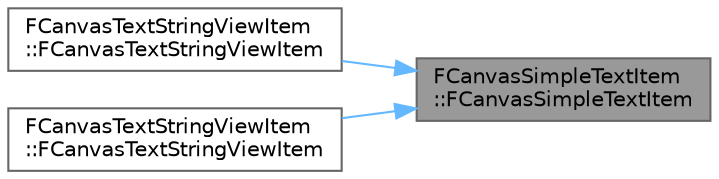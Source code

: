 digraph "FCanvasSimpleTextItem::FCanvasSimpleTextItem"
{
 // INTERACTIVE_SVG=YES
 // LATEX_PDF_SIZE
  bgcolor="transparent";
  edge [fontname=Helvetica,fontsize=10,labelfontname=Helvetica,labelfontsize=10];
  node [fontname=Helvetica,fontsize=10,shape=box,height=0.2,width=0.4];
  rankdir="RL";
  Node1 [id="Node000001",label="FCanvasSimpleTextItem\l::FCanvasSimpleTextItem",height=0.2,width=0.4,color="gray40", fillcolor="grey60", style="filled", fontcolor="black",tooltip="Constructor."];
  Node1 -> Node2 [id="edge1_Node000001_Node000002",dir="back",color="steelblue1",style="solid",tooltip=" "];
  Node2 [id="Node000002",label="FCanvasTextStringViewItem\l::FCanvasTextStringViewItem",height=0.2,width=0.4,color="grey40", fillcolor="white", style="filled",URL="$d7/daa/classFCanvasTextStringViewItem.html#a5eab7686a101c93bce2942180dae24ad",tooltip="Constructor."];
  Node1 -> Node3 [id="edge2_Node000001_Node000003",dir="back",color="steelblue1",style="solid",tooltip=" "];
  Node3 [id="Node000003",label="FCanvasTextStringViewItem\l::FCanvasTextStringViewItem",height=0.2,width=0.4,color="grey40", fillcolor="white", style="filled",URL="$d7/daa/classFCanvasTextStringViewItem.html#a5bd73f2520401a0e731cb4f0af113dcc",tooltip="Constructor."];
}
